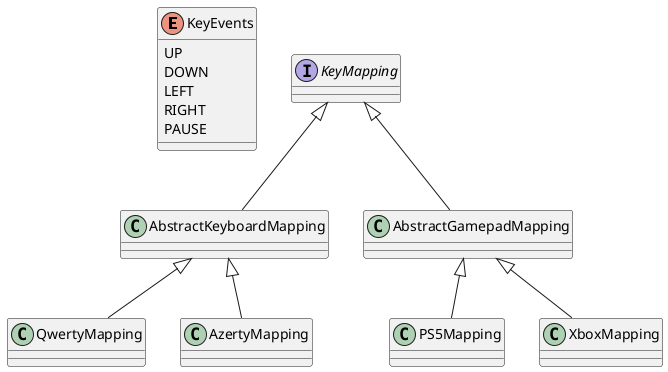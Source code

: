 @startuml
enum KeyEvents {
    UP 
    DOWN
    LEFT
    RIGHT
    PAUSE
}
interface KeyMapping {}
KeyMapping <|-- AbstractKeyboardMapping
KeyMapping <|-- AbstractGamepadMapping
AbstractGamepadMapping <|-- PS5Mapping
AbstractGamepadMapping <|-- XboxMapping
AbstractKeyboardMapping <|-- QwertyMapping
AbstractKeyboardMapping <|-- AzertyMapping
@enduml